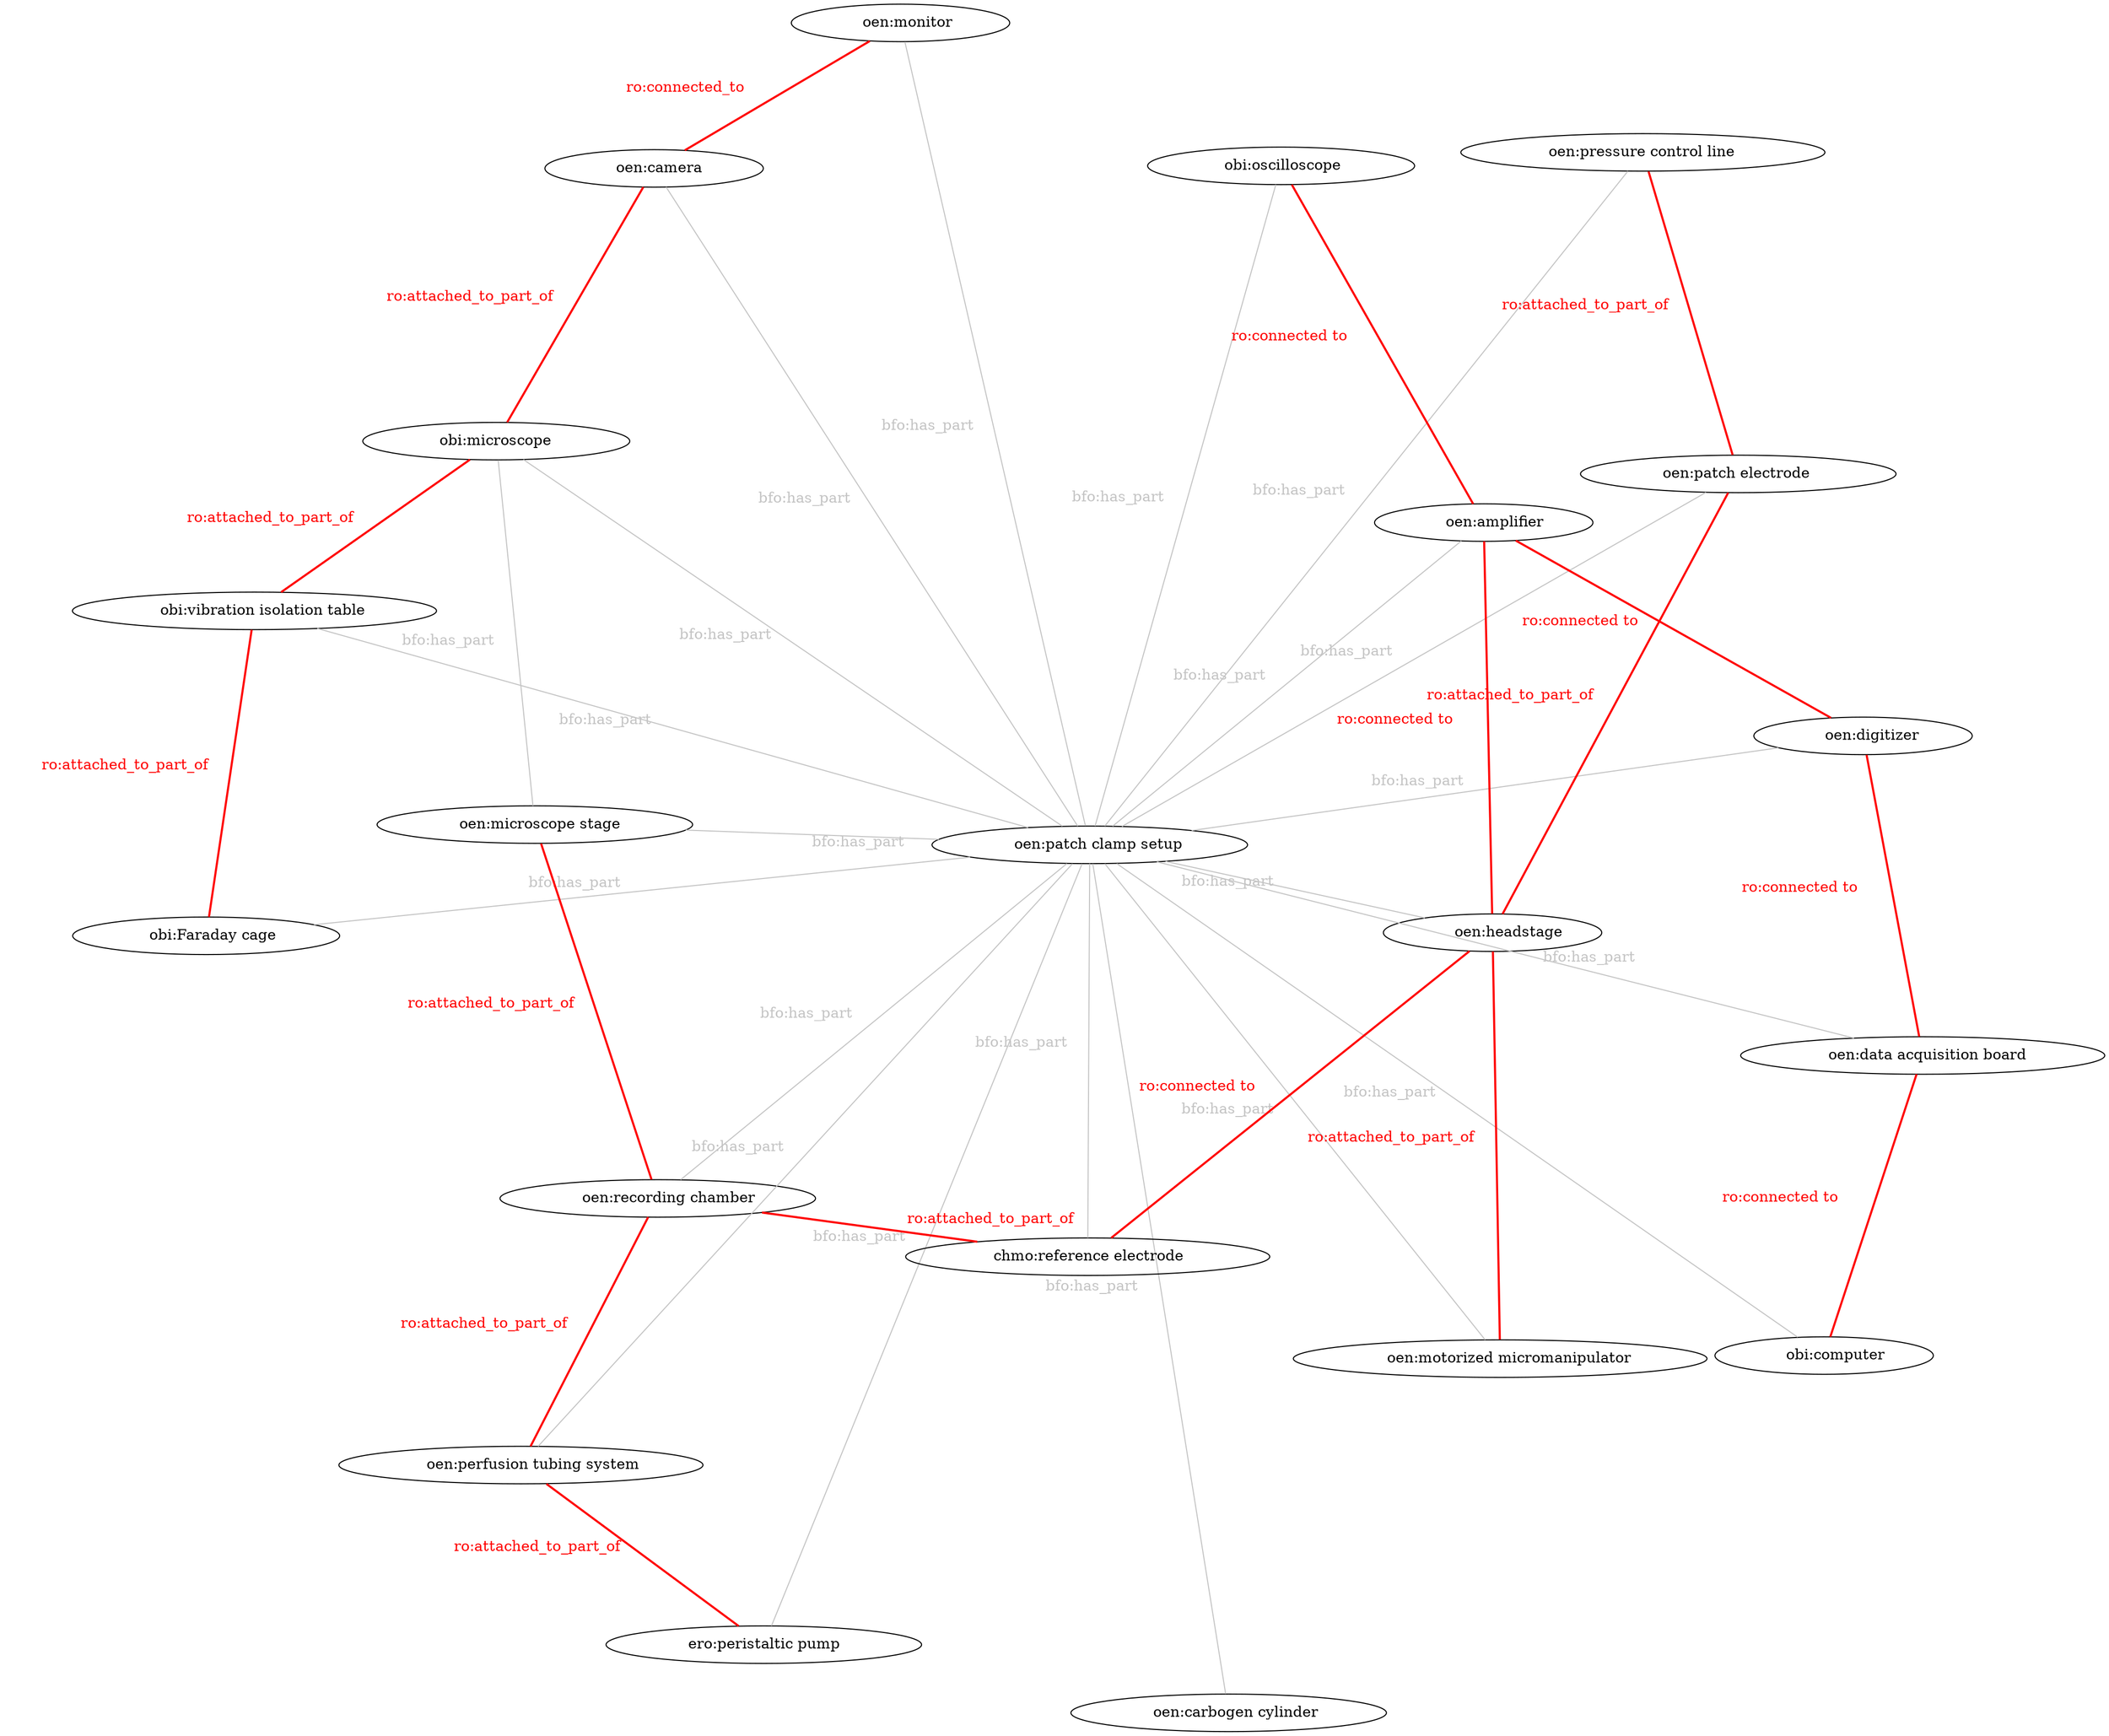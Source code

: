 graph "test" {layout = "sfdp";overlap = "scale";overlap_scaling = 2;"	oen:patch clamp setup	"	--	"	obi:Faraday cage	"	[label=	"	bfo:has_part	"	color=	"#c4c4c4"	fontcolor=	"#c4c4c4"	]	;"	oen:patch clamp setup	"	--	"	ero:peristaltic pump	"	[label=	"	bfo:has_part	"	color=	"#c4c4c4"	fontcolor=	"#c4c4c4"	]	;"	oen:patch clamp setup	"	--	"	oen:carbogen cylinder	"	[label=	"	bfo:has_part	"	color=	"#c4c4c4"	fontcolor=	"#c4c4c4"	]	;"	oen:patch clamp setup	"	--	"	obi:vibration isolation table	"	[label=	"	bfo:has_part	"	color=	"#c4c4c4"	fontcolor=	"#c4c4c4"	]	;"	oen:patch clamp setup	"	--	"	obi:microscope	"	[label=	"	bfo:has_part	"	color=	"#c4c4c4"	fontcolor=	"#c4c4c4"	]	;"	oen:patch clamp setup	"	--	"	oen:camera	"	[label=	"	bfo:has_part	"	color=	"#c4c4c4"	fontcolor=	"#c4c4c4"	]	;"	oen:patch clamp setup	"	--	"	oen:monitor	"	[label=	"	bfo:has_part	"	color=	"#c4c4c4"	fontcolor=	"#c4c4c4"	]	;"	oen:patch clamp setup	"	--	"	oen:patch electrode	"	[label=	"	bfo:has_part	"	color=	"#c4c4c4"	fontcolor=	"#c4c4c4"	]	;"	oen:patch clamp setup	"	--	"	oen:pressure control line	"	[label=	"	bfo:has_part	"	color=	"#c4c4c4"	fontcolor=	"#c4c4c4"	]	;"	oen:patch clamp setup	"	--	"	oen:motorized micromanipulator	"	[label=	"	bfo:has_part	"	color=	"#c4c4c4"	fontcolor=	"#c4c4c4"	]	;"	oen:patch clamp setup	"	--	"	oen:recording chamber	"	[label=	"	bfo:has_part	"	color=	"#c4c4c4"	fontcolor=	"#c4c4c4"	]	;"	oen:patch clamp setup	"	--	"	oen:headstage	"	[label=	"	bfo:has_part	"	color=	"#c4c4c4"	fontcolor=	"#c4c4c4"	]	;"	oen:patch clamp setup	"	--	"	chmo:reference electrode	"	[label=	"	bfo:has_part	"	color=	"#c4c4c4"	fontcolor=	"#c4c4c4"	]	;"	oen:patch clamp setup	"	--	"	oen:amplifier	"	[label=	"	bfo:has_part	"	color=	"#c4c4c4"	fontcolor=	"#c4c4c4"	]	;"	oen:patch clamp setup	"	--	"	obi:oscilloscope	"	[label=	"	bfo:has_part	"	color=	"#c4c4c4"	fontcolor=	"#c4c4c4"	]	;"	oen:patch clamp setup	"	--	"	oen:data acquisition board	"	[label=	"	bfo:has_part	"	color=	"#c4c4c4"	fontcolor=	"#c4c4c4"	]	;"	oen:patch clamp setup	"	--	"	oen:digitizer	"	[label=	"	bfo:has_part	"	color=	"#c4c4c4"	fontcolor=	"#c4c4c4"	]	;"	oen:patch clamp setup	"	--	"	oen:perfusion tubing system	"	[label=	"	bfo:has_part	"	color=	"#c4c4c4"	fontcolor=	"#c4c4c4"	]	;"	oen:patch clamp setup	"	--	"	oen:microscope stage	"	[label=	"	bfo:has_part	"	color=	"#c4c4c4"	fontcolor=	"#c4c4c4"	]	;"	oen:patch clamp setup	"	--	"	obi:computer	"	[label=	"	bfo:has_part	"	color=	"#c4c4c4"	fontcolor=	"#c4c4c4"	]	;"	oen:patch electrode	"	--	"	oen:headstage	"	[label=	"	ro:attached_to_part_of	"	color=red fontcolor=red style=bold ] ;"	chmo:reference electrode	"	--	"	oen:headstage	"	[label=	"	ro:connected to	"	color=red fontcolor=red style=bold ] ;"	oen:headstage	"	--	"	oen:amplifier	"	[label=	"	ro:connected to	"	color=red fontcolor=red style=bold ] ;"	oen:amplifier	"	--	"	obi:oscilloscope	"	[label=	"	ro:connected to	"	color=red fontcolor=red style=bold ] ;"	oen:amplifier	"	--	"	oen:digitizer	"	[label=	"	ro:connected to	"	color=red fontcolor=red style=bold ] ;"	oen:digitizer	"	--	"	oen:data acquisition board	"	[label=	"	ro:connected to	"	color=red fontcolor=red style=bold ] ;"	oen:data acquisition board	"	--	"	obi:computer	"	[label=	"	ro:connected to	"	color=red fontcolor=red style=bold ] ;"	oen:camera	"	--	"	obi:microscope	"	[label=	"	ro:attached_to_part_of	"	color=red fontcolor=red style=bold ] ;"	oen:camera	"	--	"	oen:monitor	"	[label=	"	ro:connected_to	"	color=red fontcolor=red style=bold ] ;"	oen:headstage	"	--	"	oen:motorized micromanipulator	"	[label=	"	ro:attached_to_part_of	"	color=red fontcolor=red style=bold ] ;"	oen:pressure control line	"	--	"	oen:patch electrode	"	[label=	"	ro:attached_to_part_of	"	color=red fontcolor=red style=bold ] ;"	obi:Faraday cage	"	--	"	obi:vibration isolation table	"	[label=	"	ro:attached_to_part_of	"	color=red fontcolor=red style=bold ] ;"	oen:perfusion tubing system	"	--	"	ero:peristaltic pump	"	[label=	"	ro:attached_to_part_of	"	color=red fontcolor=red style=bold ] ;"	oen:perfusion tubing system	"	--	"	oen:recording chamber	"	[label=	"	ro:attached_to_part_of	"	color=red fontcolor=red style=bold ] ;"	oen:microscope stage	"	--	"	oen:recording chamber	"	[label=	"	ro:attached_to_part_of	"	color=red fontcolor=red style=bold ] ;"	oen:microscope stage	"	--	"	obi:microscope	"	[label=	"	bfo:has_part	"	color=	"#c4c4c4"	fontcolor=	"#c4c4c4"	]	;"	obi:microscope	"	--	"	obi:vibration isolation table	"	[label=	"	ro:attached_to_part_of	"	color=red fontcolor=red style=bold ] ;"	chmo:reference electrode	"	--	"	oen:recording chamber	"	[label=	"	ro:attached_to_part_of	"	color=red fontcolor=red style=bold ] ;}